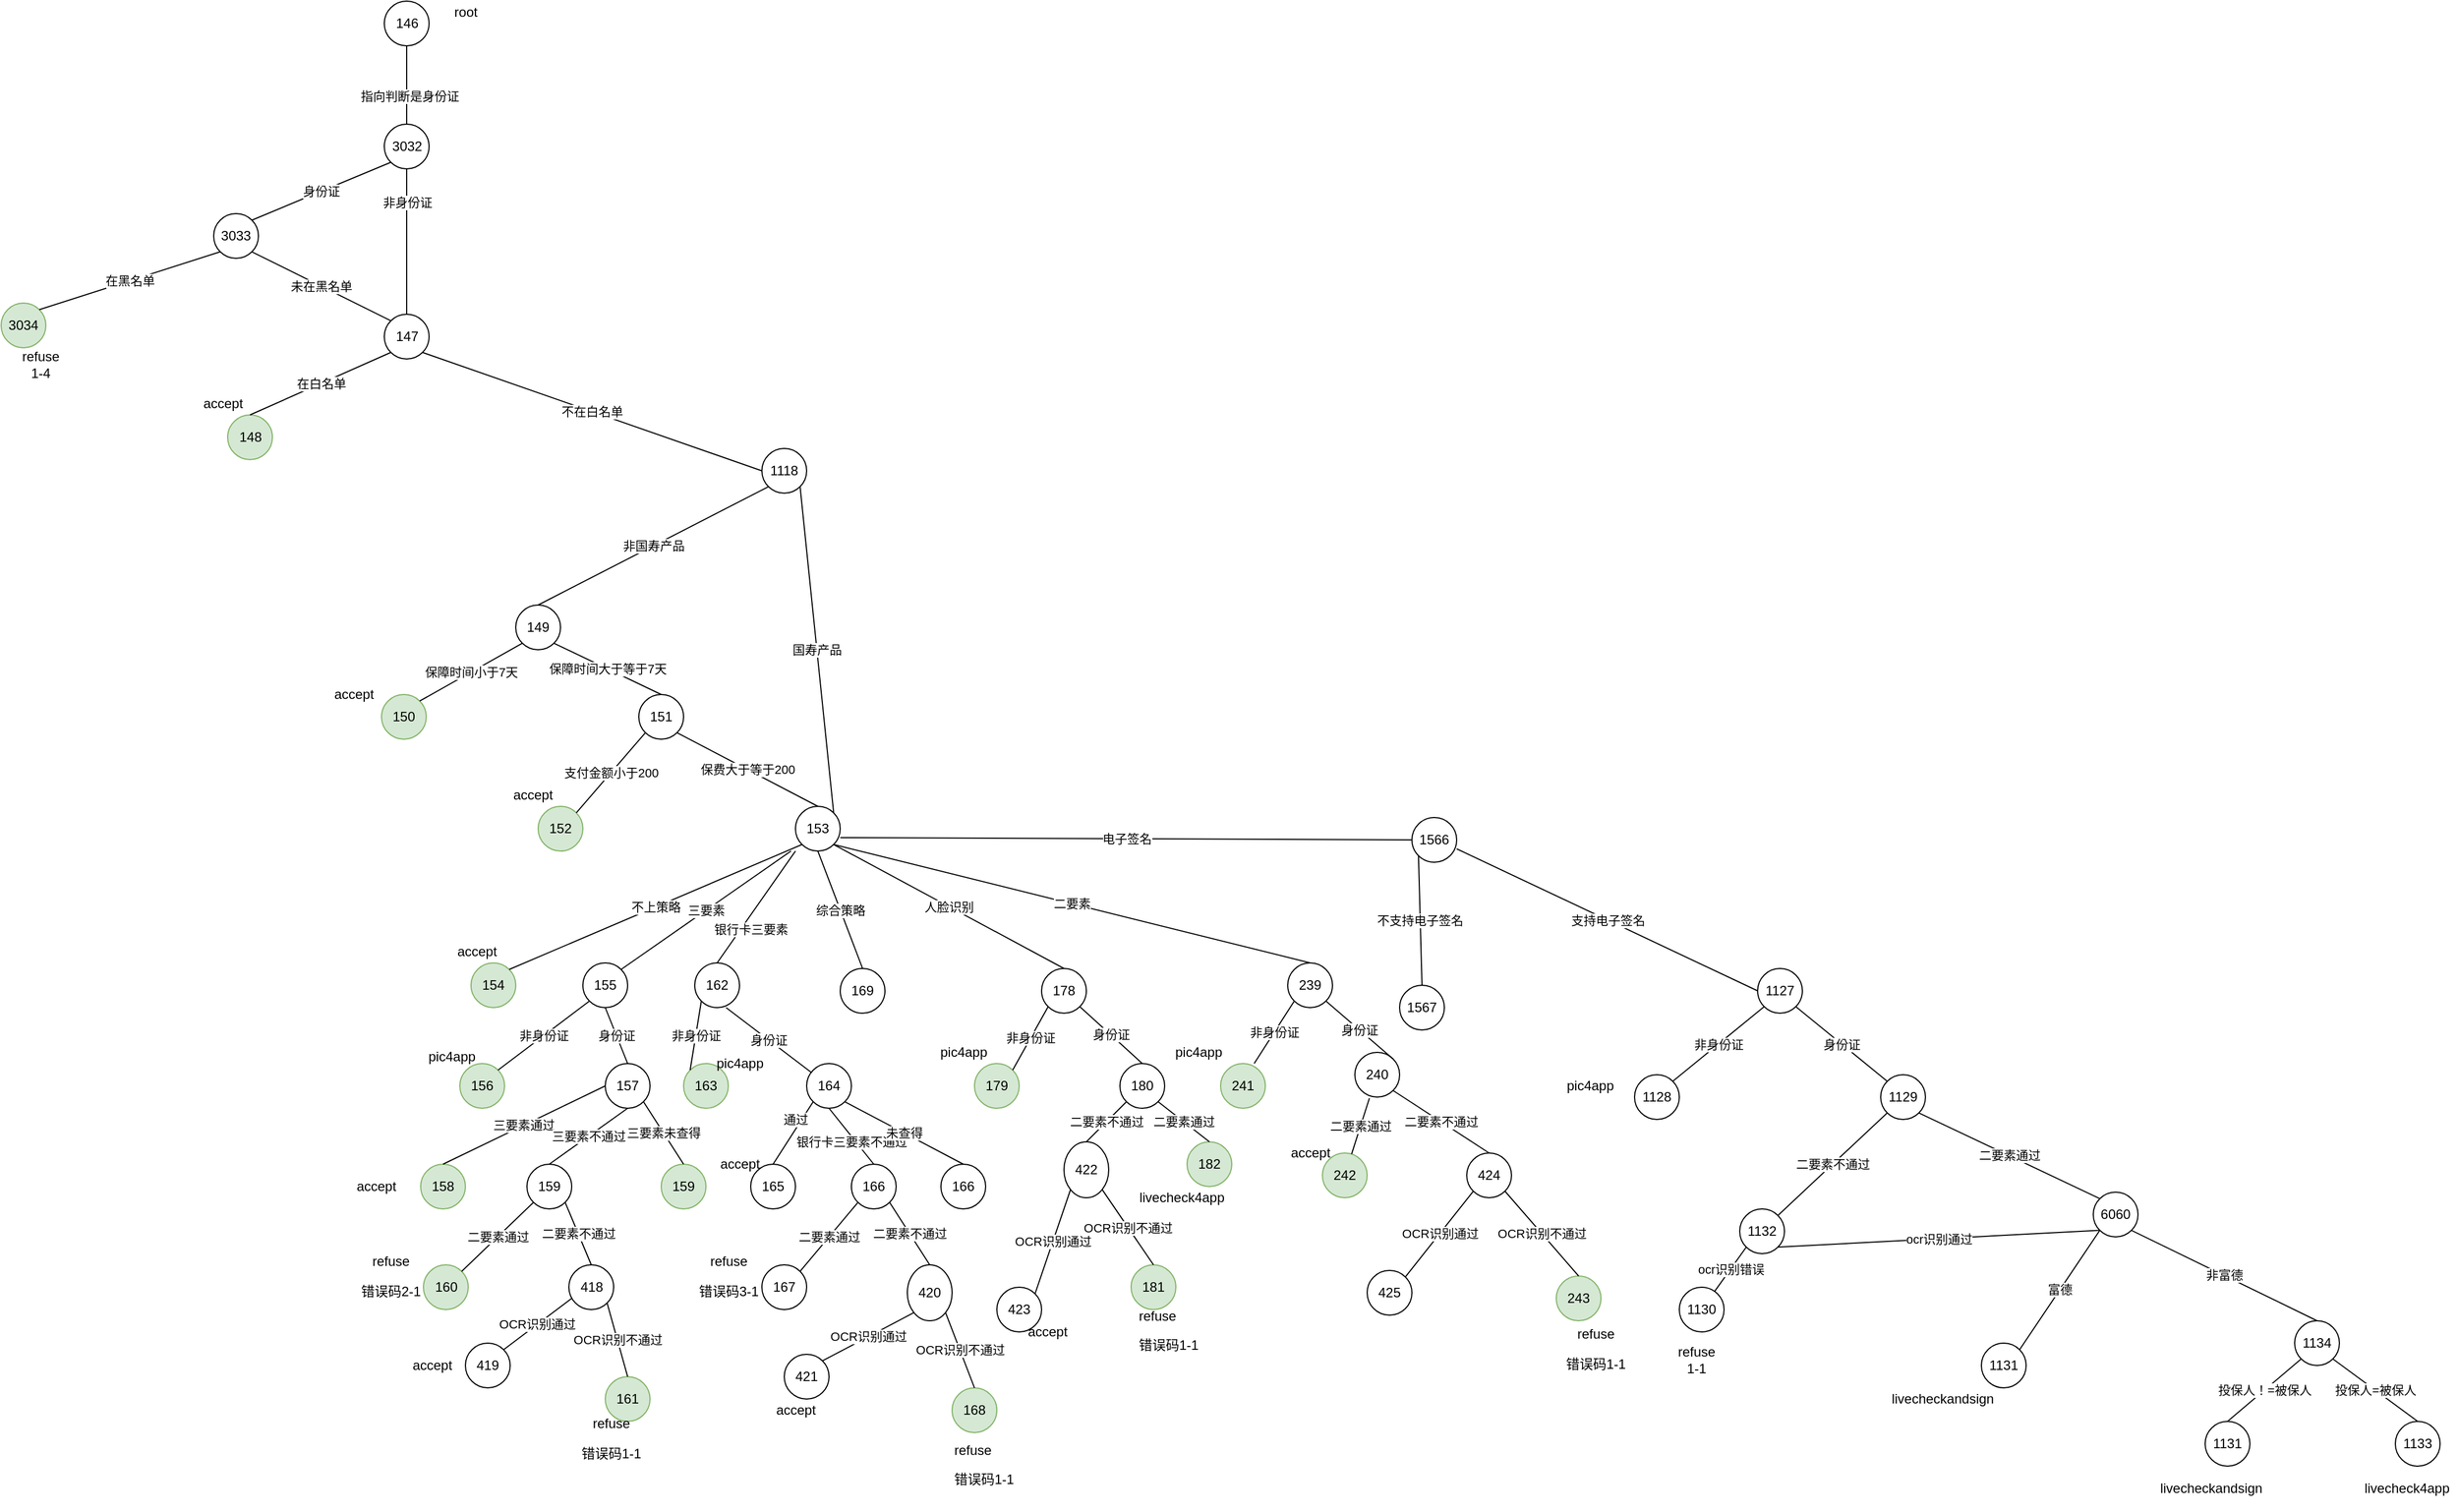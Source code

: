 <mxfile version="15.8.6" type="github">
  <diagram id="_yXJCs3Dyi4fHrGJne3K" name="第 1 页">
    <mxGraphModel dx="1422" dy="1963" grid="1" gridSize="10" guides="1" tooltips="1" connect="1" arrows="1" fold="1" page="1" pageScale="1" pageWidth="827" pageHeight="1169" math="0" shadow="0">
      <root>
        <mxCell id="0" />
        <mxCell id="1" parent="0" />
        <mxCell id="rXdfEP0PpujDLgzS87RZ-1" value="146" style="ellipse;whiteSpace=wrap;html=1;" parent="1" vertex="1">
          <mxGeometry x="402.5" y="-300" width="40" height="40" as="geometry" />
        </mxCell>
        <mxCell id="rXdfEP0PpujDLgzS87RZ-2" value="147" style="ellipse;whiteSpace=wrap;html=1;" parent="1" vertex="1">
          <mxGeometry x="402.5" y="-20" width="40" height="40" as="geometry" />
        </mxCell>
        <mxCell id="rXdfEP0PpujDLgzS87RZ-4" value="非身份证" style="endArrow=none;html=1;entryX=0.5;entryY=1;entryDx=0;entryDy=0;exitX=0.5;exitY=0;exitDx=0;exitDy=0;" parent="1" source="rXdfEP0PpujDLgzS87RZ-2" target="rXdfEP0PpujDLgzS87RZ-1" edge="1">
          <mxGeometry x="-0.167" width="50" height="50" relative="1" as="geometry">
            <mxPoint x="72.5" y="140" as="sourcePoint" />
            <mxPoint x="122.5" y="90" as="targetPoint" />
            <mxPoint as="offset" />
          </mxGeometry>
        </mxCell>
        <mxCell id="v8JGutwuHpTzSEypjxe2-2" value="指向判断是身份证" style="edgeLabel;html=1;align=center;verticalAlign=middle;resizable=0;points=[];" parent="rXdfEP0PpujDLgzS87RZ-4" vertex="1" connectable="0">
          <mxGeometry x="0.625" y="-1" relative="1" as="geometry">
            <mxPoint x="1" as="offset" />
          </mxGeometry>
        </mxCell>
        <mxCell id="rXdfEP0PpujDLgzS87RZ-5" value="root" style="text;html=1;align=center;verticalAlign=middle;resizable=0;points=[];autosize=1;" parent="1" vertex="1">
          <mxGeometry x="455" y="-300" width="40" height="20" as="geometry" />
        </mxCell>
        <mxCell id="rXdfEP0PpujDLgzS87RZ-6" value="148" style="ellipse;whiteSpace=wrap;html=1;fillColor=#d5e8d4;strokeColor=#82b366;" parent="1" vertex="1">
          <mxGeometry x="262.5" y="70" width="40" height="40" as="geometry" />
        </mxCell>
        <mxCell id="rXdfEP0PpujDLgzS87RZ-7" value="149" style="ellipse;whiteSpace=wrap;html=1;" parent="1" vertex="1">
          <mxGeometry x="520" y="240" width="40" height="40" as="geometry" />
        </mxCell>
        <mxCell id="rXdfEP0PpujDLgzS87RZ-8" value="在白名单" style="endArrow=none;html=1;entryX=0;entryY=1;entryDx=0;entryDy=0;exitX=0.5;exitY=0;exitDx=0;exitDy=0;" parent="1" source="rXdfEP0PpujDLgzS87RZ-6" target="rXdfEP0PpujDLgzS87RZ-2" edge="1">
          <mxGeometry width="50" height="50" relative="1" as="geometry">
            <mxPoint x="392.5" y="160" as="sourcePoint" />
            <mxPoint x="442.5" y="110" as="targetPoint" />
          </mxGeometry>
        </mxCell>
        <mxCell id="rXdfEP0PpujDLgzS87RZ-9" value="不在白名单" style="endArrow=none;html=1;entryX=1;entryY=1;entryDx=0;entryDy=0;exitX=0;exitY=0.5;exitDx=0;exitDy=0;" parent="1" source="BJSy3yp9II6FdWd2nPcM-1" target="rXdfEP0PpujDLgzS87RZ-2" edge="1">
          <mxGeometry width="50" height="50" relative="1" as="geometry">
            <mxPoint x="510" y="210" as="sourcePoint" />
            <mxPoint x="440" y="280" as="targetPoint" />
          </mxGeometry>
        </mxCell>
        <mxCell id="rXdfEP0PpujDLgzS87RZ-10" value="accept" style="text;html=1;align=center;verticalAlign=middle;resizable=0;points=[];autosize=1;" parent="1" vertex="1">
          <mxGeometry x="232.5" y="50" width="50" height="20" as="geometry" />
        </mxCell>
        <mxCell id="rXdfEP0PpujDLgzS87RZ-11" value="150" style="ellipse;whiteSpace=wrap;html=1;fillColor=#d5e8d4;strokeColor=#82b366;" parent="1" vertex="1">
          <mxGeometry x="400" y="320" width="40" height="40" as="geometry" />
        </mxCell>
        <mxCell id="rXdfEP0PpujDLgzS87RZ-12" value="151" style="ellipse;whiteSpace=wrap;html=1;" parent="1" vertex="1">
          <mxGeometry x="630" y="320" width="40" height="40" as="geometry" />
        </mxCell>
        <mxCell id="rXdfEP0PpujDLgzS87RZ-13" value="保障时间小于7天" style="endArrow=none;html=1;entryX=0;entryY=1;entryDx=0;entryDy=0;exitX=1;exitY=0;exitDx=0;exitDy=0;" parent="1" source="rXdfEP0PpujDLgzS87RZ-11" target="rXdfEP0PpujDLgzS87RZ-7" edge="1">
          <mxGeometry width="50" height="50" relative="1" as="geometry">
            <mxPoint x="390" y="330" as="sourcePoint" />
            <mxPoint x="440" y="280" as="targetPoint" />
          </mxGeometry>
        </mxCell>
        <mxCell id="rXdfEP0PpujDLgzS87RZ-14" value="保障时间大于等于7天" style="endArrow=none;html=1;entryX=1;entryY=1;entryDx=0;entryDy=0;exitX=0.5;exitY=0;exitDx=0;exitDy=0;" parent="1" source="rXdfEP0PpujDLgzS87RZ-12" target="rXdfEP0PpujDLgzS87RZ-7" edge="1">
          <mxGeometry width="50" height="50" relative="1" as="geometry">
            <mxPoint x="390" y="330" as="sourcePoint" />
            <mxPoint x="440" y="280" as="targetPoint" />
          </mxGeometry>
        </mxCell>
        <mxCell id="rXdfEP0PpujDLgzS87RZ-15" value="accept" style="text;html=1;align=center;verticalAlign=middle;resizable=0;points=[];autosize=1;" parent="1" vertex="1">
          <mxGeometry x="350" y="310" width="50" height="20" as="geometry" />
        </mxCell>
        <mxCell id="rXdfEP0PpujDLgzS87RZ-16" value="152" style="ellipse;whiteSpace=wrap;html=1;fillColor=#d5e8d4;strokeColor=#82b366;" parent="1" vertex="1">
          <mxGeometry x="540" y="420" width="40" height="40" as="geometry" />
        </mxCell>
        <mxCell id="rXdfEP0PpujDLgzS87RZ-17" value="153" style="ellipse;whiteSpace=wrap;html=1;" parent="1" vertex="1">
          <mxGeometry x="770" y="420" width="40" height="40" as="geometry" />
        </mxCell>
        <mxCell id="rXdfEP0PpujDLgzS87RZ-18" value="支付金额小于200" style="endArrow=none;html=1;entryX=0;entryY=1;entryDx=0;entryDy=0;exitX=1;exitY=0;exitDx=0;exitDy=0;" parent="1" source="rXdfEP0PpujDLgzS87RZ-16" target="rXdfEP0PpujDLgzS87RZ-12" edge="1">
          <mxGeometry width="50" height="50" relative="1" as="geometry">
            <mxPoint x="444.142" y="335.858" as="sourcePoint" />
            <mxPoint x="535.858" y="284.142" as="targetPoint" />
          </mxGeometry>
        </mxCell>
        <mxCell id="rXdfEP0PpujDLgzS87RZ-20" value="accept" style="text;html=1;align=center;verticalAlign=middle;resizable=0;points=[];autosize=1;" parent="1" vertex="1">
          <mxGeometry x="510" y="400" width="50" height="20" as="geometry" />
        </mxCell>
        <mxCell id="rXdfEP0PpujDLgzS87RZ-22" value="保费大于等于200" style="endArrow=none;html=1;entryX=1;entryY=1;entryDx=0;entryDy=0;exitX=0.5;exitY=0;exitDx=0;exitDy=0;" parent="1" source="rXdfEP0PpujDLgzS87RZ-17" target="rXdfEP0PpujDLgzS87RZ-12" edge="1">
          <mxGeometry width="50" height="50" relative="1" as="geometry">
            <mxPoint x="660" y="330" as="sourcePoint" />
            <mxPoint x="564.142" y="284.142" as="targetPoint" />
          </mxGeometry>
        </mxCell>
        <mxCell id="rXdfEP0PpujDLgzS87RZ-23" value="154" style="ellipse;whiteSpace=wrap;html=1;fillColor=#d5e8d4;strokeColor=#82b366;" parent="1" vertex="1">
          <mxGeometry x="480" y="560" width="40" height="40" as="geometry" />
        </mxCell>
        <mxCell id="rXdfEP0PpujDLgzS87RZ-24" value="155" style="ellipse;whiteSpace=wrap;html=1;" parent="1" vertex="1">
          <mxGeometry x="580" y="560" width="40" height="40" as="geometry" />
        </mxCell>
        <mxCell id="rXdfEP0PpujDLgzS87RZ-25" value="162" style="ellipse;whiteSpace=wrap;html=1;" parent="1" vertex="1">
          <mxGeometry x="680" y="560" width="40" height="40" as="geometry" />
        </mxCell>
        <mxCell id="rXdfEP0PpujDLgzS87RZ-26" value="169" style="ellipse;whiteSpace=wrap;html=1;" parent="1" vertex="1">
          <mxGeometry x="810" y="565" width="40" height="40" as="geometry" />
        </mxCell>
        <mxCell id="rXdfEP0PpujDLgzS87RZ-27" value="178" style="ellipse;whiteSpace=wrap;html=1;" parent="1" vertex="1">
          <mxGeometry x="990" y="565" width="40" height="40" as="geometry" />
        </mxCell>
        <mxCell id="rXdfEP0PpujDLgzS87RZ-28" value="239" style="ellipse;whiteSpace=wrap;html=1;" parent="1" vertex="1">
          <mxGeometry x="1210" y="560" width="40" height="40" as="geometry" />
        </mxCell>
        <mxCell id="rXdfEP0PpujDLgzS87RZ-29" value="不上策略" style="endArrow=none;html=1;entryX=0;entryY=1;entryDx=0;entryDy=0;exitX=1;exitY=0;exitDx=0;exitDy=0;" parent="1" source="rXdfEP0PpujDLgzS87RZ-23" target="rXdfEP0PpujDLgzS87RZ-17" edge="1">
          <mxGeometry width="50" height="50" relative="1" as="geometry">
            <mxPoint x="660" y="330" as="sourcePoint" />
            <mxPoint x="710" y="280" as="targetPoint" />
          </mxGeometry>
        </mxCell>
        <mxCell id="rXdfEP0PpujDLgzS87RZ-30" value="accept" style="text;html=1;align=center;verticalAlign=middle;resizable=0;points=[];autosize=1;" parent="1" vertex="1">
          <mxGeometry x="460" y="540" width="50" height="20" as="geometry" />
        </mxCell>
        <mxCell id="rXdfEP0PpujDLgzS87RZ-31" value="三要素" style="endArrow=none;html=1;exitX=1;exitY=0;exitDx=0;exitDy=0;" parent="1" source="rXdfEP0PpujDLgzS87RZ-24" edge="1">
          <mxGeometry width="50" height="50" relative="1" as="geometry">
            <mxPoint x="524.142" y="575.858" as="sourcePoint" />
            <mxPoint x="766" y="460" as="targetPoint" />
          </mxGeometry>
        </mxCell>
        <mxCell id="rXdfEP0PpujDLgzS87RZ-32" value="银行卡三要素" style="endArrow=none;html=1;exitX=0.5;exitY=0;exitDx=0;exitDy=0;" parent="1" source="rXdfEP0PpujDLgzS87RZ-25" edge="1">
          <mxGeometry x="-0.315" y="-7" width="50" height="50" relative="1" as="geometry">
            <mxPoint x="534.142" y="585.858" as="sourcePoint" />
            <mxPoint x="770" y="460" as="targetPoint" />
            <mxPoint as="offset" />
          </mxGeometry>
        </mxCell>
        <mxCell id="rXdfEP0PpujDLgzS87RZ-33" value="综合策略" style="endArrow=none;html=1;entryX=0.5;entryY=1;entryDx=0;entryDy=0;exitX=0.5;exitY=0;exitDx=0;exitDy=0;" parent="1" source="rXdfEP0PpujDLgzS87RZ-26" target="rXdfEP0PpujDLgzS87RZ-17" edge="1">
          <mxGeometry width="50" height="50" relative="1" as="geometry">
            <mxPoint x="660" y="330" as="sourcePoint" />
            <mxPoint x="710" y="280" as="targetPoint" />
          </mxGeometry>
        </mxCell>
        <mxCell id="rXdfEP0PpujDLgzS87RZ-34" value="人脸识别" style="endArrow=none;html=1;entryX=1;entryY=1;entryDx=0;entryDy=0;exitX=0.5;exitY=0;exitDx=0;exitDy=0;" parent="1" source="rXdfEP0PpujDLgzS87RZ-27" target="rXdfEP0PpujDLgzS87RZ-17" edge="1">
          <mxGeometry width="50" height="50" relative="1" as="geometry">
            <mxPoint x="840" y="575" as="sourcePoint" />
            <mxPoint x="780" y="470" as="targetPoint" />
          </mxGeometry>
        </mxCell>
        <mxCell id="rXdfEP0PpujDLgzS87RZ-35" value="二要素" style="endArrow=none;html=1;entryX=1;entryY=1;entryDx=0;entryDy=0;exitX=0.5;exitY=0;exitDx=0;exitDy=0;" parent="1" source="rXdfEP0PpujDLgzS87RZ-28" target="rXdfEP0PpujDLgzS87RZ-17" edge="1">
          <mxGeometry width="50" height="50" relative="1" as="geometry">
            <mxPoint x="1020" y="575" as="sourcePoint" />
            <mxPoint x="794.142" y="464.142" as="targetPoint" />
          </mxGeometry>
        </mxCell>
        <mxCell id="rXdfEP0PpujDLgzS87RZ-36" value="156" style="ellipse;whiteSpace=wrap;html=1;fillColor=#d5e8d4;strokeColor=#82b366;" parent="1" vertex="1">
          <mxGeometry x="470" y="650" width="40" height="40" as="geometry" />
        </mxCell>
        <mxCell id="rXdfEP0PpujDLgzS87RZ-37" value="157" style="ellipse;whiteSpace=wrap;html=1;" parent="1" vertex="1">
          <mxGeometry x="600" y="650" width="40" height="40" as="geometry" />
        </mxCell>
        <mxCell id="rXdfEP0PpujDLgzS87RZ-38" value="非身份证" style="endArrow=none;html=1;entryX=0;entryY=1;entryDx=0;entryDy=0;exitX=1;exitY=0;exitDx=0;exitDy=0;" parent="1" source="rXdfEP0PpujDLgzS87RZ-36" target="rXdfEP0PpujDLgzS87RZ-24" edge="1">
          <mxGeometry width="50" height="50" relative="1" as="geometry">
            <mxPoint x="660" y="730" as="sourcePoint" />
            <mxPoint x="710" y="680" as="targetPoint" />
          </mxGeometry>
        </mxCell>
        <mxCell id="rXdfEP0PpujDLgzS87RZ-39" value="身份证" style="endArrow=none;html=1;entryX=0.5;entryY=1;entryDx=0;entryDy=0;" parent="1" target="rXdfEP0PpujDLgzS87RZ-24" edge="1">
          <mxGeometry width="50" height="50" relative="1" as="geometry">
            <mxPoint x="620" y="650" as="sourcePoint" />
            <mxPoint x="710" y="680" as="targetPoint" />
          </mxGeometry>
        </mxCell>
        <mxCell id="rXdfEP0PpujDLgzS87RZ-40" value="pic4app" style="text;whiteSpace=wrap;html=1;" parent="1" vertex="1">
          <mxGeometry x="440" y="630" width="70" height="30" as="geometry" />
        </mxCell>
        <mxCell id="rXdfEP0PpujDLgzS87RZ-41" value="158" style="ellipse;whiteSpace=wrap;html=1;fillColor=#d5e8d4;strokeColor=#82b366;" parent="1" vertex="1">
          <mxGeometry x="435" y="740" width="40" height="40" as="geometry" />
        </mxCell>
        <mxCell id="rXdfEP0PpujDLgzS87RZ-42" value="159" style="ellipse;whiteSpace=wrap;html=1;" parent="1" vertex="1">
          <mxGeometry x="530" y="740" width="40" height="40" as="geometry" />
        </mxCell>
        <mxCell id="rXdfEP0PpujDLgzS87RZ-43" value="159" style="ellipse;whiteSpace=wrap;html=1;fillColor=#d5e8d4;strokeColor=#82b366;" parent="1" vertex="1">
          <mxGeometry x="650" y="740" width="40" height="40" as="geometry" />
        </mxCell>
        <mxCell id="rXdfEP0PpujDLgzS87RZ-44" value="三要素通过" style="endArrow=none;html=1;entryX=0;entryY=0.5;entryDx=0;entryDy=0;exitX=0.5;exitY=0;exitDx=0;exitDy=0;" parent="1" source="rXdfEP0PpujDLgzS87RZ-41" target="rXdfEP0PpujDLgzS87RZ-37" edge="1">
          <mxGeometry width="50" height="50" relative="1" as="geometry">
            <mxPoint x="410" y="410" as="sourcePoint" />
            <mxPoint x="460" y="360" as="targetPoint" />
          </mxGeometry>
        </mxCell>
        <mxCell id="rXdfEP0PpujDLgzS87RZ-45" value="三要素不通过" style="endArrow=none;html=1;entryX=0.5;entryY=1;entryDx=0;entryDy=0;exitX=0.5;exitY=0;exitDx=0;exitDy=0;" parent="1" source="rXdfEP0PpujDLgzS87RZ-42" target="rXdfEP0PpujDLgzS87RZ-37" edge="1">
          <mxGeometry width="50" height="50" relative="1" as="geometry">
            <mxPoint x="410" y="710" as="sourcePoint" />
            <mxPoint x="460" y="660" as="targetPoint" />
          </mxGeometry>
        </mxCell>
        <mxCell id="rXdfEP0PpujDLgzS87RZ-46" value="三要素未查得" style="endArrow=none;html=1;entryX=1;entryY=1;entryDx=0;entryDy=0;exitX=0.5;exitY=0;exitDx=0;exitDy=0;" parent="1" source="rXdfEP0PpujDLgzS87RZ-43" target="rXdfEP0PpujDLgzS87RZ-37" edge="1">
          <mxGeometry width="50" height="50" relative="1" as="geometry">
            <mxPoint x="410" y="710" as="sourcePoint" />
            <mxPoint x="460" y="660" as="targetPoint" />
          </mxGeometry>
        </mxCell>
        <mxCell id="rXdfEP0PpujDLgzS87RZ-47" value="accept" style="text;html=1;align=center;verticalAlign=middle;resizable=0;points=[];autosize=1;" parent="1" vertex="1">
          <mxGeometry x="370" y="750" width="50" height="20" as="geometry" />
        </mxCell>
        <mxCell id="rXdfEP0PpujDLgzS87RZ-48" value="418" style="ellipse;whiteSpace=wrap;html=1;" parent="1" vertex="1">
          <mxGeometry x="567.5" y="830" width="40" height="40" as="geometry" />
        </mxCell>
        <mxCell id="rXdfEP0PpujDLgzS87RZ-49" value="160" style="ellipse;whiteSpace=wrap;html=1;fillColor=#d5e8d4;strokeColor=#82b366;" parent="1" vertex="1">
          <mxGeometry x="437.5" y="830" width="40" height="40" as="geometry" />
        </mxCell>
        <mxCell id="rXdfEP0PpujDLgzS87RZ-51" value="二要素通过" style="endArrow=none;html=1;entryX=0;entryY=1;entryDx=0;entryDy=0;exitX=1;exitY=0;exitDx=0;exitDy=0;" parent="1" source="rXdfEP0PpujDLgzS87RZ-49" target="rXdfEP0PpujDLgzS87RZ-42" edge="1">
          <mxGeometry width="50" height="50" relative="1" as="geometry">
            <mxPoint x="410" y="710" as="sourcePoint" />
            <mxPoint x="460" y="660" as="targetPoint" />
          </mxGeometry>
        </mxCell>
        <mxCell id="rXdfEP0PpujDLgzS87RZ-52" value="二要素不通过" style="endArrow=none;html=1;entryX=1;entryY=1;entryDx=0;entryDy=0;exitX=0.5;exitY=0;exitDx=0;exitDy=0;" parent="1" source="rXdfEP0PpujDLgzS87RZ-48" target="rXdfEP0PpujDLgzS87RZ-42" edge="1">
          <mxGeometry width="50" height="50" relative="1" as="geometry">
            <mxPoint x="410" y="710" as="sourcePoint" />
            <mxPoint x="460" y="660" as="targetPoint" />
          </mxGeometry>
        </mxCell>
        <mxCell id="rXdfEP0PpujDLgzS87RZ-53" value="&lt;p&gt;refuse&lt;/p&gt;&lt;p&gt;&lt;span&gt;错误码2-1&lt;/span&gt;&lt;/p&gt;" style="text;html=1;align=center;verticalAlign=middle;resizable=0;points=[];autosize=1;" parent="1" vertex="1">
          <mxGeometry x="372.5" y="805" width="70" height="70" as="geometry" />
        </mxCell>
        <mxCell id="rXdfEP0PpujDLgzS87RZ-57" value="164" style="ellipse;whiteSpace=wrap;html=1;" parent="1" vertex="1">
          <mxGeometry x="780" y="650" width="40" height="40" as="geometry" />
        </mxCell>
        <mxCell id="rXdfEP0PpujDLgzS87RZ-58" value="163" style="ellipse;whiteSpace=wrap;html=1;fillColor=#d5e8d4;strokeColor=#82b366;" parent="1" vertex="1">
          <mxGeometry x="670" y="650" width="40" height="40" as="geometry" />
        </mxCell>
        <mxCell id="rXdfEP0PpujDLgzS87RZ-59" value="非身份证" style="endArrow=none;html=1;entryX=0;entryY=1;entryDx=0;entryDy=0;exitX=0;exitY=0;exitDx=0;exitDy=0;" parent="1" source="rXdfEP0PpujDLgzS87RZ-58" target="rXdfEP0PpujDLgzS87RZ-25" edge="1">
          <mxGeometry width="50" height="50" relative="1" as="geometry">
            <mxPoint x="730" y="730" as="sourcePoint" />
            <mxPoint x="780" y="680" as="targetPoint" />
          </mxGeometry>
        </mxCell>
        <mxCell id="rXdfEP0PpujDLgzS87RZ-60" value="身份证" style="endArrow=none;html=1;entryX=0.7;entryY=1;entryDx=0;entryDy=0;entryPerimeter=0;" parent="1" source="rXdfEP0PpujDLgzS87RZ-57" target="rXdfEP0PpujDLgzS87RZ-25" edge="1">
          <mxGeometry width="50" height="50" relative="1" as="geometry">
            <mxPoint x="730" y="730" as="sourcePoint" />
            <mxPoint x="780" y="680" as="targetPoint" />
          </mxGeometry>
        </mxCell>
        <mxCell id="rXdfEP0PpujDLgzS87RZ-61" value="pic4app" style="text;html=1;align=center;verticalAlign=middle;resizable=0;points=[];autosize=1;" parent="1" vertex="1">
          <mxGeometry x="690" y="640" width="60" height="20" as="geometry" />
        </mxCell>
        <mxCell id="rXdfEP0PpujDLgzS87RZ-62" value="166" style="ellipse;whiteSpace=wrap;html=1;" parent="1" vertex="1">
          <mxGeometry x="900" y="740" width="40" height="40" as="geometry" />
        </mxCell>
        <mxCell id="rXdfEP0PpujDLgzS87RZ-63" value="166" style="ellipse;whiteSpace=wrap;html=1;" parent="1" vertex="1">
          <mxGeometry x="820" y="740" width="40" height="40" as="geometry" />
        </mxCell>
        <mxCell id="rXdfEP0PpujDLgzS87RZ-64" value="165" style="ellipse;whiteSpace=wrap;html=1;" parent="1" vertex="1">
          <mxGeometry x="730" y="740" width="40" height="40" as="geometry" />
        </mxCell>
        <mxCell id="rXdfEP0PpujDLgzS87RZ-65" value="银行卡三要素不通过" style="endArrow=none;html=1;entryX=0.5;entryY=1;entryDx=0;entryDy=0;exitX=0.5;exitY=0;exitDx=0;exitDy=0;" parent="1" source="rXdfEP0PpujDLgzS87RZ-63" target="rXdfEP0PpujDLgzS87RZ-57" edge="1">
          <mxGeometry x="-0.122" y="3" width="50" height="50" relative="1" as="geometry">
            <mxPoint x="730" y="730" as="sourcePoint" />
            <mxPoint x="780" y="680" as="targetPoint" />
            <mxPoint as="offset" />
          </mxGeometry>
        </mxCell>
        <mxCell id="rXdfEP0PpujDLgzS87RZ-66" value="通过" style="endArrow=none;html=1;entryX=0;entryY=1;entryDx=0;entryDy=0;exitX=0.5;exitY=0;exitDx=0;exitDy=0;" parent="1" source="rXdfEP0PpujDLgzS87RZ-64" target="rXdfEP0PpujDLgzS87RZ-57" edge="1">
          <mxGeometry x="0.34" y="5" width="50" height="50" relative="1" as="geometry">
            <mxPoint x="730" y="730" as="sourcePoint" />
            <mxPoint x="780" y="680" as="targetPoint" />
            <mxPoint as="offset" />
          </mxGeometry>
        </mxCell>
        <mxCell id="rXdfEP0PpujDLgzS87RZ-67" value="未查得" style="endArrow=none;html=1;entryX=1;entryY=1;entryDx=0;entryDy=0;exitX=0.5;exitY=0;exitDx=0;exitDy=0;" parent="1" source="rXdfEP0PpujDLgzS87RZ-62" target="rXdfEP0PpujDLgzS87RZ-57" edge="1">
          <mxGeometry width="50" height="50" relative="1" as="geometry">
            <mxPoint x="730" y="730" as="sourcePoint" />
            <mxPoint x="780" y="680" as="targetPoint" />
          </mxGeometry>
        </mxCell>
        <mxCell id="rXdfEP0PpujDLgzS87RZ-68" value="accept" style="text;html=1;align=center;verticalAlign=middle;resizable=0;points=[];autosize=1;" parent="1" vertex="1">
          <mxGeometry x="695" y="730" width="50" height="20" as="geometry" />
        </mxCell>
        <mxCell id="rXdfEP0PpujDLgzS87RZ-70" value="167" style="ellipse;whiteSpace=wrap;html=1;" parent="1" vertex="1">
          <mxGeometry x="740" y="830" width="40" height="40" as="geometry" />
        </mxCell>
        <mxCell id="rXdfEP0PpujDLgzS87RZ-71" value="二要素通过" style="endArrow=none;html=1;entryX=0;entryY=1;entryDx=0;entryDy=0;exitX=1;exitY=0;exitDx=0;exitDy=0;" parent="1" source="rXdfEP0PpujDLgzS87RZ-70" target="rXdfEP0PpujDLgzS87RZ-63" edge="1">
          <mxGeometry width="50" height="50" relative="1" as="geometry">
            <mxPoint x="730" y="530" as="sourcePoint" />
            <mxPoint x="780" y="480" as="targetPoint" />
          </mxGeometry>
        </mxCell>
        <mxCell id="rXdfEP0PpujDLgzS87RZ-72" value="二要素不通过" style="endArrow=none;html=1;entryX=1;entryY=1;entryDx=0;entryDy=0;exitX=0.5;exitY=0;exitDx=0;exitDy=0;" parent="1" source="4m3R9vjLiqKeMAqs-kPC-30" target="rXdfEP0PpujDLgzS87RZ-63" edge="1">
          <mxGeometry width="50" height="50" relative="1" as="geometry">
            <mxPoint x="889.5" y="830" as="sourcePoint" />
            <mxPoint x="780" y="480" as="targetPoint" />
          </mxGeometry>
        </mxCell>
        <mxCell id="rXdfEP0PpujDLgzS87RZ-73" value="&lt;p&gt;refuse&lt;/p&gt;&lt;p&gt;错误码3-1&lt;/p&gt;" style="text;html=1;align=center;verticalAlign=middle;resizable=0;points=[];autosize=1;" parent="1" vertex="1">
          <mxGeometry x="675" y="805" width="70" height="70" as="geometry" />
        </mxCell>
        <mxCell id="rXdfEP0PpujDLgzS87RZ-74" value="&lt;div id=&quot;base&quot;&gt;&lt;div class=&quot;ax_default flow_shape&quot; id=&quot;u89&quot;&gt;&lt;div class=&quot;text &quot; id=&quot;u89_text&quot;&gt;&lt;p&gt;&lt;span&gt;refuse&lt;/span&gt;&lt;/p&gt;&lt;p&gt;&lt;span&gt;错误码1-1&lt;/span&gt;&lt;/p&gt;&lt;/div&gt;&lt;/div&gt;&lt;/div&gt;" style="text;whiteSpace=wrap;html=1;" parent="1" vertex="1">
          <mxGeometry x="910" y="970" width="80" height="80" as="geometry" />
        </mxCell>
        <mxCell id="rXdfEP0PpujDLgzS87RZ-75" value="179" style="ellipse;whiteSpace=wrap;html=1;fillColor=#d5e8d4;strokeColor=#82b366;" parent="1" vertex="1">
          <mxGeometry x="930" y="650" width="40" height="40" as="geometry" />
        </mxCell>
        <mxCell id="rXdfEP0PpujDLgzS87RZ-76" value="180" style="ellipse;whiteSpace=wrap;html=1;" parent="1" vertex="1">
          <mxGeometry x="1060" y="650" width="40" height="40" as="geometry" />
        </mxCell>
        <mxCell id="rXdfEP0PpujDLgzS87RZ-77" value="非身份证" style="endArrow=none;html=1;entryX=0;entryY=1;entryDx=0;entryDy=0;exitX=1;exitY=0;exitDx=0;exitDy=0;" parent="1" source="rXdfEP0PpujDLgzS87RZ-75" target="rXdfEP0PpujDLgzS87RZ-27" edge="1">
          <mxGeometry width="50" height="50" relative="1" as="geometry">
            <mxPoint x="730" y="540" as="sourcePoint" />
            <mxPoint x="780" y="490" as="targetPoint" />
          </mxGeometry>
        </mxCell>
        <mxCell id="rXdfEP0PpujDLgzS87RZ-78" value="身份证" style="endArrow=none;html=1;entryX=1;entryY=1;entryDx=0;entryDy=0;exitX=0.5;exitY=0;exitDx=0;exitDy=0;" parent="1" source="rXdfEP0PpujDLgzS87RZ-76" target="rXdfEP0PpujDLgzS87RZ-27" edge="1">
          <mxGeometry width="50" height="50" relative="1" as="geometry">
            <mxPoint x="730" y="540" as="sourcePoint" />
            <mxPoint x="780" y="490" as="targetPoint" />
          </mxGeometry>
        </mxCell>
        <mxCell id="rXdfEP0PpujDLgzS87RZ-79" value="pic4app" style="text;html=1;align=center;verticalAlign=middle;resizable=0;points=[];autosize=1;" parent="1" vertex="1">
          <mxGeometry x="890" y="630" width="60" height="20" as="geometry" />
        </mxCell>
        <mxCell id="rXdfEP0PpujDLgzS87RZ-80" value="182" style="ellipse;whiteSpace=wrap;html=1;fillColor=#d5e8d4;strokeColor=#82b366;" parent="1" vertex="1">
          <mxGeometry x="1120" y="720" width="40" height="40" as="geometry" />
        </mxCell>
        <mxCell id="rXdfEP0PpujDLgzS87RZ-82" value="二要素不通过" style="endArrow=none;html=1;entryX=0;entryY=1;entryDx=0;entryDy=0;exitX=0.5;exitY=0;exitDx=0;exitDy=0;" parent="1" source="4m3R9vjLiqKeMAqs-kPC-37" target="rXdfEP0PpujDLgzS87RZ-76" edge="1">
          <mxGeometry width="50" height="50" relative="1" as="geometry">
            <mxPoint x="1030" y="720" as="sourcePoint" />
            <mxPoint x="780" y="490" as="targetPoint" />
          </mxGeometry>
        </mxCell>
        <mxCell id="rXdfEP0PpujDLgzS87RZ-83" value="二要素通过" style="endArrow=none;html=1;entryX=1;entryY=1;entryDx=0;entryDy=0;exitX=0.5;exitY=0;exitDx=0;exitDy=0;" parent="1" source="rXdfEP0PpujDLgzS87RZ-80" target="rXdfEP0PpujDLgzS87RZ-76" edge="1">
          <mxGeometry width="50" height="50" relative="1" as="geometry">
            <mxPoint x="730" y="440" as="sourcePoint" />
            <mxPoint x="780" y="390" as="targetPoint" />
          </mxGeometry>
        </mxCell>
        <mxCell id="rXdfEP0PpujDLgzS87RZ-84" value="livecheck4app" style="text;html=1;align=center;verticalAlign=middle;resizable=0;points=[];autosize=1;" parent="1" vertex="1">
          <mxGeometry x="1070" y="760" width="90" height="20" as="geometry" />
        </mxCell>
        <mxCell id="rXdfEP0PpujDLgzS87RZ-85" value="&lt;div id=&quot;base&quot;&gt;&lt;div class=&quot;ax_default flow_shape&quot; id=&quot;u109&quot;&gt;&lt;div class=&quot;text &quot; id=&quot;u109_text&quot;&gt;&lt;p&gt;&lt;span&gt;refuse&lt;/span&gt;&lt;/p&gt;&lt;p&gt;&lt;span&gt;错误码1-1&lt;/span&gt;&lt;/p&gt;&lt;/div&gt;&lt;/div&gt;&lt;/div&gt;" style="text;whiteSpace=wrap;html=1;" parent="1" vertex="1">
          <mxGeometry x="1075" y="850" width="80" height="60" as="geometry" />
        </mxCell>
        <mxCell id="rXdfEP0PpujDLgzS87RZ-86" value="241" style="ellipse;whiteSpace=wrap;html=1;fillColor=#d5e8d4;strokeColor=#82b366;" parent="1" vertex="1">
          <mxGeometry x="1150" y="650" width="40" height="40" as="geometry" />
        </mxCell>
        <mxCell id="rXdfEP0PpujDLgzS87RZ-87" value="240" style="ellipse;whiteSpace=wrap;html=1;" parent="1" vertex="1">
          <mxGeometry x="1270" y="640" width="40" height="40" as="geometry" />
        </mxCell>
        <mxCell id="rXdfEP0PpujDLgzS87RZ-88" value="身份证" style="endArrow=none;html=1;entryX=1;entryY=1;entryDx=0;entryDy=0;exitX=1;exitY=0;exitDx=0;exitDy=0;" parent="1" source="rXdfEP0PpujDLgzS87RZ-87" target="rXdfEP0PpujDLgzS87RZ-28" edge="1">
          <mxGeometry width="50" height="50" relative="1" as="geometry">
            <mxPoint x="730" y="540" as="sourcePoint" />
            <mxPoint x="780" y="490" as="targetPoint" />
          </mxGeometry>
        </mxCell>
        <mxCell id="rXdfEP0PpujDLgzS87RZ-89" value="非身份证" style="endArrow=none;html=1;exitX=0.75;exitY=0;exitDx=0;exitDy=0;exitPerimeter=0;entryX=0;entryY=1;entryDx=0;entryDy=0;" parent="1" source="rXdfEP0PpujDLgzS87RZ-86" target="rXdfEP0PpujDLgzS87RZ-28" edge="1">
          <mxGeometry width="50" height="50" relative="1" as="geometry">
            <mxPoint x="730" y="540" as="sourcePoint" />
            <mxPoint x="1220" y="600" as="targetPoint" />
          </mxGeometry>
        </mxCell>
        <mxCell id="rXdfEP0PpujDLgzS87RZ-90" value="pic4app" style="text;html=1;align=center;verticalAlign=middle;resizable=0;points=[];autosize=1;" parent="1" vertex="1">
          <mxGeometry x="1100" y="630" width="60" height="20" as="geometry" />
        </mxCell>
        <mxCell id="rXdfEP0PpujDLgzS87RZ-92" value="242" style="ellipse;whiteSpace=wrap;html=1;fillColor=#d5e8d4;strokeColor=#82b366;" parent="1" vertex="1">
          <mxGeometry x="1241" y="730" width="40" height="40" as="geometry" />
        </mxCell>
        <mxCell id="rXdfEP0PpujDLgzS87RZ-93" value="二要素通过" style="endArrow=none;html=1;" parent="1" source="rXdfEP0PpujDLgzS87RZ-92" edge="1">
          <mxGeometry width="50" height="50" relative="1" as="geometry">
            <mxPoint x="770" y="540" as="sourcePoint" />
            <mxPoint x="1283" y="681" as="targetPoint" />
          </mxGeometry>
        </mxCell>
        <mxCell id="rXdfEP0PpujDLgzS87RZ-94" value="二要素不通过" style="endArrow=none;html=1;entryX=1;entryY=1;entryDx=0;entryDy=0;exitX=0.5;exitY=0;exitDx=0;exitDy=0;" parent="1" source="4m3R9vjLiqKeMAqs-kPC-44" target="rXdfEP0PpujDLgzS87RZ-87" edge="1">
          <mxGeometry width="50" height="50" relative="1" as="geometry">
            <mxPoint x="1390" y="730" as="sourcePoint" />
            <mxPoint x="820" y="490" as="targetPoint" />
          </mxGeometry>
        </mxCell>
        <mxCell id="rXdfEP0PpujDLgzS87RZ-95" value="accept" style="text;html=1;align=center;verticalAlign=middle;resizable=0;points=[];autosize=1;" parent="1" vertex="1">
          <mxGeometry x="1205" y="720" width="50" height="20" as="geometry" />
        </mxCell>
        <mxCell id="rXdfEP0PpujDLgzS87RZ-96" value="&lt;p&gt;refuse&lt;/p&gt;&lt;p&gt;错误码1-1&lt;/p&gt;" style="text;html=1;align=center;verticalAlign=middle;resizable=0;points=[];autosize=1;" parent="1" vertex="1">
          <mxGeometry x="1450" y="870" width="70" height="70" as="geometry" />
        </mxCell>
        <mxCell id="4m3R9vjLiqKeMAqs-kPC-2" value="419" style="ellipse;whiteSpace=wrap;html=1;" parent="1" vertex="1">
          <mxGeometry x="475" y="900" width="40" height="40" as="geometry" />
        </mxCell>
        <mxCell id="4m3R9vjLiqKeMAqs-kPC-3" value="161" style="ellipse;whiteSpace=wrap;html=1;fillColor=#d5e8d4;strokeColor=#82b366;" parent="1" vertex="1">
          <mxGeometry x="600" y="930" width="40" height="40" as="geometry" />
        </mxCell>
        <mxCell id="4m3R9vjLiqKeMAqs-kPC-21" value="OCR识别通过" style="endArrow=none;html=1;exitX=1;exitY=0;exitDx=0;exitDy=0;" parent="1" source="4m3R9vjLiqKeMAqs-kPC-2" edge="1">
          <mxGeometry width="50" height="50" relative="1" as="geometry">
            <mxPoint x="510" y="1000" as="sourcePoint" />
            <mxPoint x="570" y="860" as="targetPoint" />
          </mxGeometry>
        </mxCell>
        <mxCell id="4m3R9vjLiqKeMAqs-kPC-22" value="OCR识别不通过" style="endArrow=none;html=1;entryX=1;entryY=1;entryDx=0;entryDy=0;exitX=0.5;exitY=0;exitDx=0;exitDy=0;" parent="1" source="4m3R9vjLiqKeMAqs-kPC-3" target="rXdfEP0PpujDLgzS87RZ-48" edge="1">
          <mxGeometry width="50" height="50" relative="1" as="geometry">
            <mxPoint x="570" y="1010" as="sourcePoint" />
            <mxPoint x="599.235" y="944.428" as="targetPoint" />
          </mxGeometry>
        </mxCell>
        <mxCell id="4m3R9vjLiqKeMAqs-kPC-25" value="accept" style="text;html=1;align=center;verticalAlign=middle;resizable=0;points=[];autosize=1;" parent="1" vertex="1">
          <mxGeometry x="420" y="910" width="50" height="20" as="geometry" />
        </mxCell>
        <mxCell id="4m3R9vjLiqKeMAqs-kPC-26" value="&lt;p&gt;refuse&lt;/p&gt;&lt;p&gt;错误码1-1&lt;/p&gt;" style="text;html=1;align=center;verticalAlign=middle;resizable=0;points=[];autosize=1;" parent="1" vertex="1">
          <mxGeometry x="570" y="950" width="70" height="70" as="geometry" />
        </mxCell>
        <mxCell id="4m3R9vjLiqKeMAqs-kPC-30" value="420" style="ellipse;whiteSpace=wrap;html=1;" parent="1" vertex="1">
          <mxGeometry x="870" y="830" width="40" height="50" as="geometry" />
        </mxCell>
        <mxCell id="4m3R9vjLiqKeMAqs-kPC-31" value="421" style="ellipse;whiteSpace=wrap;html=1;direction=north;" parent="1" vertex="1">
          <mxGeometry x="760" y="910" width="40" height="40" as="geometry" />
        </mxCell>
        <mxCell id="4m3R9vjLiqKeMAqs-kPC-32" value="168" style="ellipse;whiteSpace=wrap;html=1;fillColor=#d5e8d4;strokeColor=#82b366;" parent="1" vertex="1">
          <mxGeometry x="910" y="940" width="40" height="40" as="geometry" />
        </mxCell>
        <mxCell id="4m3R9vjLiqKeMAqs-kPC-33" value="OCR识别通过" style="endArrow=none;html=1;entryX=0;entryY=1;entryDx=0;entryDy=0;exitX=1;exitY=1;exitDx=0;exitDy=0;" parent="1" source="4m3R9vjLiqKeMAqs-kPC-31" target="4m3R9vjLiqKeMAqs-kPC-30" edge="1">
          <mxGeometry width="50" height="50" relative="1" as="geometry">
            <mxPoint x="810" y="940" as="sourcePoint" />
            <mxPoint x="875.86" y="864.14" as="targetPoint" />
          </mxGeometry>
        </mxCell>
        <mxCell id="4m3R9vjLiqKeMAqs-kPC-34" value="OCR识别不通过" style="endArrow=none;html=1;entryX=1;entryY=1;entryDx=0;entryDy=0;exitX=0.5;exitY=0;exitDx=0;exitDy=0;" parent="1" source="4m3R9vjLiqKeMAqs-kPC-32" target="4m3R9vjLiqKeMAqs-kPC-30" edge="1">
          <mxGeometry width="50" height="50" relative="1" as="geometry">
            <mxPoint x="860" y="1090" as="sourcePoint" />
            <mxPoint x="889.235" y="1024.428" as="targetPoint" />
          </mxGeometry>
        </mxCell>
        <mxCell id="4m3R9vjLiqKeMAqs-kPC-37" value="422" style="ellipse;whiteSpace=wrap;html=1;" parent="1" vertex="1">
          <mxGeometry x="1010" y="720" width="40" height="50" as="geometry" />
        </mxCell>
        <mxCell id="4m3R9vjLiqKeMAqs-kPC-38" value="423" style="ellipse;whiteSpace=wrap;html=1;direction=north;" parent="1" vertex="1">
          <mxGeometry x="950" y="850" width="40" height="40" as="geometry" />
        </mxCell>
        <mxCell id="4m3R9vjLiqKeMAqs-kPC-39" value="181" style="ellipse;whiteSpace=wrap;html=1;fillColor=#d5e8d4;strokeColor=#82b366;" parent="1" vertex="1">
          <mxGeometry x="1070" y="830" width="40" height="40" as="geometry" />
        </mxCell>
        <mxCell id="4m3R9vjLiqKeMAqs-kPC-40" value="OCR识别通过" style="endArrow=none;html=1;entryX=0;entryY=1;entryDx=0;entryDy=0;exitX=1;exitY=1;exitDx=0;exitDy=0;" parent="1" source="4m3R9vjLiqKeMAqs-kPC-38" target="4m3R9vjLiqKeMAqs-kPC-37" edge="1">
          <mxGeometry width="50" height="50" relative="1" as="geometry">
            <mxPoint x="940" y="895" as="sourcePoint" />
            <mxPoint x="1005.86" y="819.14" as="targetPoint" />
          </mxGeometry>
        </mxCell>
        <mxCell id="4m3R9vjLiqKeMAqs-kPC-41" value="OCR识别不通过" style="endArrow=none;html=1;entryX=1;entryY=1;entryDx=0;entryDy=0;exitX=0.5;exitY=0;exitDx=0;exitDy=0;" parent="1" source="4m3R9vjLiqKeMAqs-kPC-39" target="4m3R9vjLiqKeMAqs-kPC-37" edge="1">
          <mxGeometry width="50" height="50" relative="1" as="geometry">
            <mxPoint x="990" y="1045" as="sourcePoint" />
            <mxPoint x="1019.235" y="979.428" as="targetPoint" />
          </mxGeometry>
        </mxCell>
        <mxCell id="4m3R9vjLiqKeMAqs-kPC-42" value="accept" style="text;html=1;align=center;verticalAlign=middle;resizable=0;points=[];autosize=1;" parent="1" vertex="1">
          <mxGeometry x="745" y="950" width="50" height="20" as="geometry" />
        </mxCell>
        <mxCell id="4m3R9vjLiqKeMAqs-kPC-43" value="accept" style="text;html=1;align=center;verticalAlign=middle;resizable=0;points=[];autosize=1;" parent="1" vertex="1">
          <mxGeometry x="970" y="880" width="50" height="20" as="geometry" />
        </mxCell>
        <mxCell id="4m3R9vjLiqKeMAqs-kPC-44" value="424" style="ellipse;whiteSpace=wrap;html=1;" parent="1" vertex="1">
          <mxGeometry x="1370" y="730" width="40" height="40" as="geometry" />
        </mxCell>
        <mxCell id="4m3R9vjLiqKeMAqs-kPC-45" value="425" style="ellipse;whiteSpace=wrap;html=1;direction=north;" parent="1" vertex="1">
          <mxGeometry x="1281" y="835" width="40" height="40" as="geometry" />
        </mxCell>
        <mxCell id="4m3R9vjLiqKeMAqs-kPC-46" value="243" style="ellipse;whiteSpace=wrap;html=1;fillColor=#d5e8d4;strokeColor=#82b366;" parent="1" vertex="1">
          <mxGeometry x="1450" y="840" width="40" height="40" as="geometry" />
        </mxCell>
        <mxCell id="4m3R9vjLiqKeMAqs-kPC-47" value="OCR识别通过" style="endArrow=none;html=1;entryX=0;entryY=1;entryDx=0;entryDy=0;exitX=1;exitY=1;exitDx=0;exitDy=0;" parent="1" source="4m3R9vjLiqKeMAqs-kPC-45" target="4m3R9vjLiqKeMAqs-kPC-44" edge="1">
          <mxGeometry width="50" height="50" relative="1" as="geometry">
            <mxPoint x="1210" y="930" as="sourcePoint" />
            <mxPoint x="1275.86" y="854.14" as="targetPoint" />
          </mxGeometry>
        </mxCell>
        <mxCell id="4m3R9vjLiqKeMAqs-kPC-48" value="OCR识别不通过" style="endArrow=none;html=1;entryX=1;entryY=1;entryDx=0;entryDy=0;exitX=0.5;exitY=0;exitDx=0;exitDy=0;" parent="1" source="4m3R9vjLiqKeMAqs-kPC-46" target="4m3R9vjLiqKeMAqs-kPC-44" edge="1">
          <mxGeometry width="50" height="50" relative="1" as="geometry">
            <mxPoint x="1260" y="1080" as="sourcePoint" />
            <mxPoint x="1289.235" y="1014.428" as="targetPoint" />
          </mxGeometry>
        </mxCell>
        <mxCell id="BJSy3yp9II6FdWd2nPcM-1" value="1118" style="ellipse;whiteSpace=wrap;html=1;" parent="1" vertex="1">
          <mxGeometry x="740" y="100" width="40" height="40" as="geometry" />
        </mxCell>
        <mxCell id="BJSy3yp9II6FdWd2nPcM-4" value="非国寿产品" style="endArrow=none;html=1;entryX=0;entryY=1;entryDx=0;entryDy=0;exitX=0.5;exitY=0;exitDx=0;exitDy=0;" parent="1" source="rXdfEP0PpujDLgzS87RZ-7" target="BJSy3yp9II6FdWd2nPcM-1" edge="1">
          <mxGeometry width="50" height="50" relative="1" as="geometry">
            <mxPoint x="614.142" y="205.858" as="sourcePoint" />
            <mxPoint x="685" y="130" as="targetPoint" />
          </mxGeometry>
        </mxCell>
        <mxCell id="BJSy3yp9II6FdWd2nPcM-5" value="国寿产品" style="endArrow=none;html=1;entryX=1;entryY=1;entryDx=0;entryDy=0;exitX=1;exitY=0;exitDx=0;exitDy=0;" parent="1" source="rXdfEP0PpujDLgzS87RZ-17" target="BJSy3yp9II6FdWd2nPcM-1" edge="1">
          <mxGeometry width="50" height="50" relative="1" as="geometry">
            <mxPoint x="790" y="250" as="sourcePoint" />
            <mxPoint x="685" y="130" as="targetPoint" />
          </mxGeometry>
        </mxCell>
        <mxCell id="3I_2x_OhD8Zs6DTqa11Y-1" value="1127" style="ellipse;whiteSpace=wrap;html=1;" parent="1" vertex="1">
          <mxGeometry x="1630" y="565" width="40" height="40" as="geometry" />
        </mxCell>
        <mxCell id="3I_2x_OhD8Zs6DTqa11Y-2" value="电子签名" style="endArrow=none;html=1;entryX=1;entryY=0.7;entryDx=0;entryDy=0;entryPerimeter=0;exitX=0;exitY=0.5;exitDx=0;exitDy=0;" parent="1" source="3I_2x_OhD8Zs6DTqa11Y-23" target="rXdfEP0PpujDLgzS87RZ-17" edge="1">
          <mxGeometry width="50" height="50" relative="1" as="geometry">
            <mxPoint x="1270" y="480" as="sourcePoint" />
            <mxPoint x="1320" y="430" as="targetPoint" />
          </mxGeometry>
        </mxCell>
        <mxCell id="3I_2x_OhD8Zs6DTqa11Y-3" value="1129" style="ellipse;whiteSpace=wrap;html=1;" parent="1" vertex="1">
          <mxGeometry x="1740" y="660" width="40" height="40" as="geometry" />
        </mxCell>
        <mxCell id="3I_2x_OhD8Zs6DTqa11Y-4" value="1128" style="ellipse;whiteSpace=wrap;html=1;" parent="1" vertex="1">
          <mxGeometry x="1520" y="660" width="40" height="40" as="geometry" />
        </mxCell>
        <mxCell id="3I_2x_OhD8Zs6DTqa11Y-5" value="非身份证" style="endArrow=none;html=1;entryX=0;entryY=1;entryDx=0;entryDy=0;exitX=1;exitY=0;exitDx=0;exitDy=0;" parent="1" source="3I_2x_OhD8Zs6DTqa11Y-4" target="3I_2x_OhD8Zs6DTqa11Y-1" edge="1">
          <mxGeometry width="50" height="50" relative="1" as="geometry">
            <mxPoint x="1270" y="780" as="sourcePoint" />
            <mxPoint x="1320" y="730" as="targetPoint" />
          </mxGeometry>
        </mxCell>
        <mxCell id="3I_2x_OhD8Zs6DTqa11Y-6" value="身份证" style="endArrow=none;html=1;entryX=1;entryY=1;entryDx=0;entryDy=0;exitX=0;exitY=0;exitDx=0;exitDy=0;" parent="1" source="3I_2x_OhD8Zs6DTqa11Y-3" target="3I_2x_OhD8Zs6DTqa11Y-1" edge="1">
          <mxGeometry width="50" height="50" relative="1" as="geometry">
            <mxPoint x="1270" y="880" as="sourcePoint" />
            <mxPoint x="1320" y="830" as="targetPoint" />
          </mxGeometry>
        </mxCell>
        <mxCell id="3I_2x_OhD8Zs6DTqa11Y-7" value="pic4app" style="text;html=1;align=center;verticalAlign=middle;resizable=0;points=[];autosize=1;" parent="1" vertex="1">
          <mxGeometry x="1450" y="660" width="60" height="20" as="geometry" />
        </mxCell>
        <mxCell id="3I_2x_OhD8Zs6DTqa11Y-9" value="1132" style="ellipse;whiteSpace=wrap;html=1;" parent="1" vertex="1">
          <mxGeometry x="1614" y="780" width="40" height="40" as="geometry" />
        </mxCell>
        <mxCell id="3I_2x_OhD8Zs6DTqa11Y-10" value="二要素不通过" style="endArrow=none;html=1;entryX=0;entryY=1;entryDx=0;entryDy=0;exitX=1;exitY=0;exitDx=0;exitDy=0;" parent="1" source="3I_2x_OhD8Zs6DTqa11Y-9" target="3I_2x_OhD8Zs6DTqa11Y-3" edge="1">
          <mxGeometry width="50" height="50" relative="1" as="geometry">
            <mxPoint x="1564.142" y="675.858" as="sourcePoint" />
            <mxPoint x="1645.858" y="609.142" as="targetPoint" />
          </mxGeometry>
        </mxCell>
        <mxCell id="3I_2x_OhD8Zs6DTqa11Y-11" value="二要素通过" style="endArrow=none;html=1;entryX=1;entryY=1;entryDx=0;entryDy=0;exitX=0;exitY=0;exitDx=0;exitDy=0;" parent="1" source="qLWRJKcSGNLbrXGM3q0H-1" target="3I_2x_OhD8Zs6DTqa11Y-3" edge="1">
          <mxGeometry width="50" height="50" relative="1" as="geometry">
            <mxPoint x="1755.858" y="675.858" as="sourcePoint" />
            <mxPoint x="1674.142" y="609.142" as="targetPoint" />
          </mxGeometry>
        </mxCell>
        <mxCell id="3I_2x_OhD8Zs6DTqa11Y-13" value="1130" style="ellipse;whiteSpace=wrap;html=1;" parent="1" vertex="1">
          <mxGeometry x="1560" y="850" width="40" height="40" as="geometry" />
        </mxCell>
        <mxCell id="3I_2x_OhD8Zs6DTqa11Y-14" value="ocr识别错误" style="endArrow=none;html=1;entryX=0;entryY=1;entryDx=0;entryDy=0;" parent="1" source="3I_2x_OhD8Zs6DTqa11Y-13" target="3I_2x_OhD8Zs6DTqa11Y-9" edge="1">
          <mxGeometry width="50" height="50" relative="1" as="geometry">
            <mxPoint x="1580" y="890" as="sourcePoint" />
            <mxPoint x="1630" y="840" as="targetPoint" />
          </mxGeometry>
        </mxCell>
        <mxCell id="3I_2x_OhD8Zs6DTqa11Y-15" value="ocr识别通过" style="endArrow=none;html=1;entryX=1;entryY=1;entryDx=0;entryDy=0;exitX=0;exitY=1;exitDx=0;exitDy=0;" parent="1" source="qLWRJKcSGNLbrXGM3q0H-1" target="3I_2x_OhD8Zs6DTqa11Y-9" edge="1">
          <mxGeometry width="50" height="50" relative="1" as="geometry">
            <mxPoint x="1820" y="810" as="sourcePoint" />
            <mxPoint x="1630" y="840" as="targetPoint" />
          </mxGeometry>
        </mxCell>
        <mxCell id="3I_2x_OhD8Zs6DTqa11Y-16" value="refuse&lt;br&gt;1-1" style="text;html=1;align=center;verticalAlign=middle;resizable=0;points=[];autosize=1;" parent="1" vertex="1">
          <mxGeometry x="1550" y="900" width="50" height="30" as="geometry" />
        </mxCell>
        <mxCell id="3I_2x_OhD8Zs6DTqa11Y-18" value="1131" style="ellipse;whiteSpace=wrap;html=1;" parent="1" vertex="1">
          <mxGeometry x="2030" y="970" width="40" height="40" as="geometry" />
        </mxCell>
        <mxCell id="3I_2x_OhD8Zs6DTqa11Y-21" value="livecheckandsign" style="text;html=1;align=center;verticalAlign=middle;resizable=0;points=[];autosize=1;" parent="1" vertex="1">
          <mxGeometry x="1980" y="1020" width="110" height="20" as="geometry" />
        </mxCell>
        <mxCell id="3I_2x_OhD8Zs6DTqa11Y-23" value="1566" style="ellipse;whiteSpace=wrap;html=1;" parent="1" vertex="1">
          <mxGeometry x="1321" y="430" width="40" height="40" as="geometry" />
        </mxCell>
        <mxCell id="3I_2x_OhD8Zs6DTqa11Y-24" value="支持电子签名" style="endArrow=none;html=1;entryX=1;entryY=0.7;entryDx=0;entryDy=0;entryPerimeter=0;exitX=0;exitY=0.5;exitDx=0;exitDy=0;" parent="1" source="3I_2x_OhD8Zs6DTqa11Y-1" target="3I_2x_OhD8Zs6DTqa11Y-23" edge="1">
          <mxGeometry width="50" height="50" relative="1" as="geometry">
            <mxPoint x="1630" y="585" as="sourcePoint" />
            <mxPoint x="810" y="448" as="targetPoint" />
          </mxGeometry>
        </mxCell>
        <mxCell id="3I_2x_OhD8Zs6DTqa11Y-25" value="1567" style="ellipse;whiteSpace=wrap;html=1;" parent="1" vertex="1">
          <mxGeometry x="1310" y="580" width="40" height="40" as="geometry" />
        </mxCell>
        <mxCell id="3I_2x_OhD8Zs6DTqa11Y-26" value="不支持电子签名" style="endArrow=none;html=1;entryX=0;entryY=1;entryDx=0;entryDy=0;exitX=0.5;exitY=0;exitDx=0;exitDy=0;" parent="1" source="3I_2x_OhD8Zs6DTqa11Y-25" target="3I_2x_OhD8Zs6DTqa11Y-23" edge="1">
          <mxGeometry width="50" height="50" relative="1" as="geometry">
            <mxPoint x="1450" y="660" as="sourcePoint" />
            <mxPoint x="1500" y="610" as="targetPoint" />
          </mxGeometry>
        </mxCell>
        <mxCell id="v8JGutwuHpTzSEypjxe2-1" value="3032" style="ellipse;whiteSpace=wrap;html=1;" parent="1" vertex="1">
          <mxGeometry x="402.5" y="-190" width="40" height="40" as="geometry" />
        </mxCell>
        <mxCell id="v8JGutwuHpTzSEypjxe2-3" value="3033" style="ellipse;whiteSpace=wrap;html=1;" parent="1" vertex="1">
          <mxGeometry x="250" y="-110" width="40" height="40" as="geometry" />
        </mxCell>
        <mxCell id="v8JGutwuHpTzSEypjxe2-4" value="身份证" style="endArrow=none;html=1;entryX=0;entryY=1;entryDx=0;entryDy=0;exitX=1;exitY=0;exitDx=0;exitDy=0;" parent="1" source="v8JGutwuHpTzSEypjxe2-3" target="v8JGutwuHpTzSEypjxe2-1" edge="1">
          <mxGeometry width="50" height="50" relative="1" as="geometry">
            <mxPoint x="292.5" y="80" as="sourcePoint" />
            <mxPoint x="418.358" y="24.142" as="targetPoint" />
          </mxGeometry>
        </mxCell>
        <mxCell id="v8JGutwuHpTzSEypjxe2-5" value="未在黑名单" style="endArrow=none;html=1;entryX=1;entryY=1;entryDx=0;entryDy=0;exitX=0;exitY=0;exitDx=0;exitDy=0;" parent="1" source="rXdfEP0PpujDLgzS87RZ-2" target="v8JGutwuHpTzSEypjxe2-3" edge="1">
          <mxGeometry width="50" height="50" relative="1" as="geometry">
            <mxPoint x="700" y="70" as="sourcePoint" />
            <mxPoint x="750" y="20" as="targetPoint" />
          </mxGeometry>
        </mxCell>
        <mxCell id="v8JGutwuHpTzSEypjxe2-6" value="3034" style="ellipse;whiteSpace=wrap;html=1;fillColor=#d5e8d4;strokeColor=#82b366;" parent="1" vertex="1">
          <mxGeometry x="60" y="-30" width="40" height="40" as="geometry" />
        </mxCell>
        <mxCell id="v8JGutwuHpTzSEypjxe2-7" value="在黑名单" style="endArrow=none;html=1;entryX=0;entryY=1;entryDx=0;entryDy=0;exitX=1;exitY=0;exitDx=0;exitDy=0;" parent="1" source="v8JGutwuHpTzSEypjxe2-6" target="v8JGutwuHpTzSEypjxe2-3" edge="1">
          <mxGeometry width="50" height="50" relative="1" as="geometry">
            <mxPoint x="700" y="70" as="sourcePoint" />
            <mxPoint x="280" as="targetPoint" />
          </mxGeometry>
        </mxCell>
        <mxCell id="v8JGutwuHpTzSEypjxe2-8" value="refuse&lt;br&gt;1-4&lt;br&gt;" style="text;html=1;align=center;verticalAlign=middle;resizable=0;points=[];autosize=1;strokeColor=none;" parent="1" vertex="1">
          <mxGeometry x="70" y="10" width="50" height="30" as="geometry" />
        </mxCell>
        <mxCell id="qLWRJKcSGNLbrXGM3q0H-1" value="6060" style="ellipse;whiteSpace=wrap;html=1;" vertex="1" parent="1">
          <mxGeometry x="1930" y="765" width="40" height="40" as="geometry" />
        </mxCell>
        <mxCell id="qLWRJKcSGNLbrXGM3q0H-2" value="1134" style="ellipse;whiteSpace=wrap;html=1;" vertex="1" parent="1">
          <mxGeometry x="2110" y="880" width="40" height="40" as="geometry" />
        </mxCell>
        <mxCell id="qLWRJKcSGNLbrXGM3q0H-3" value="1133" style="ellipse;whiteSpace=wrap;html=1;" vertex="1" parent="1">
          <mxGeometry x="2200" y="970" width="40" height="40" as="geometry" />
        </mxCell>
        <mxCell id="qLWRJKcSGNLbrXGM3q0H-4" value="投保人！=被保人" style="endArrow=none;html=1;entryX=0;entryY=1;entryDx=0;entryDy=0;exitX=0.5;exitY=0;exitDx=0;exitDy=0;" edge="1" parent="1" target="qLWRJKcSGNLbrXGM3q0H-2">
          <mxGeometry width="50" height="50" relative="1" as="geometry">
            <mxPoint x="2050" y="970" as="sourcePoint" />
            <mxPoint x="1920" y="1020" as="targetPoint" />
          </mxGeometry>
        </mxCell>
        <mxCell id="qLWRJKcSGNLbrXGM3q0H-5" value="投保人=被保人" style="endArrow=none;html=1;entryX=1;entryY=1;entryDx=0;entryDy=0;exitX=0.5;exitY=0;exitDx=0;exitDy=0;" edge="1" parent="1" source="qLWRJKcSGNLbrXGM3q0H-3" target="qLWRJKcSGNLbrXGM3q0H-2">
          <mxGeometry width="50" height="50" relative="1" as="geometry">
            <mxPoint x="1870" y="1170" as="sourcePoint" />
            <mxPoint x="2150" y="930" as="targetPoint" />
          </mxGeometry>
        </mxCell>
        <mxCell id="qLWRJKcSGNLbrXGM3q0H-6" value="livecheck4app" style="text;html=1;align=center;verticalAlign=middle;resizable=0;points=[];autosize=1;" vertex="1" parent="1">
          <mxGeometry x="2165" y="1020" width="90" height="20" as="geometry" />
        </mxCell>
        <mxCell id="qLWRJKcSGNLbrXGM3q0H-7" value="非富德" style="endArrow=none;html=1;rounded=0;entryX=1;entryY=1;entryDx=0;entryDy=0;exitX=0.5;exitY=0;exitDx=0;exitDy=0;" edge="1" parent="1" source="qLWRJKcSGNLbrXGM3q0H-2" target="qLWRJKcSGNLbrXGM3q0H-1">
          <mxGeometry width="50" height="50" relative="1" as="geometry">
            <mxPoint x="1660" y="710" as="sourcePoint" />
            <mxPoint x="1710" y="660" as="targetPoint" />
          </mxGeometry>
        </mxCell>
        <mxCell id="qLWRJKcSGNLbrXGM3q0H-8" value="富德" style="endArrow=none;html=1;rounded=0;entryX=0;entryY=1;entryDx=0;entryDy=0;exitX=1;exitY=0;exitDx=0;exitDy=0;" edge="1" parent="1" source="qLWRJKcSGNLbrXGM3q0H-9" target="qLWRJKcSGNLbrXGM3q0H-1">
          <mxGeometry width="50" height="50" relative="1" as="geometry">
            <mxPoint x="1850" y="900" as="sourcePoint" />
            <mxPoint x="1974.142" y="809.142" as="targetPoint" />
          </mxGeometry>
        </mxCell>
        <mxCell id="qLWRJKcSGNLbrXGM3q0H-9" value="1131" style="ellipse;whiteSpace=wrap;html=1;" vertex="1" parent="1">
          <mxGeometry x="1830" y="900" width="40" height="40" as="geometry" />
        </mxCell>
        <mxCell id="qLWRJKcSGNLbrXGM3q0H-11" value="livecheckandsign" style="text;html=1;align=center;verticalAlign=middle;resizable=0;points=[];autosize=1;" vertex="1" parent="1">
          <mxGeometry x="1740" y="940" width="110" height="20" as="geometry" />
        </mxCell>
      </root>
    </mxGraphModel>
  </diagram>
</mxfile>
